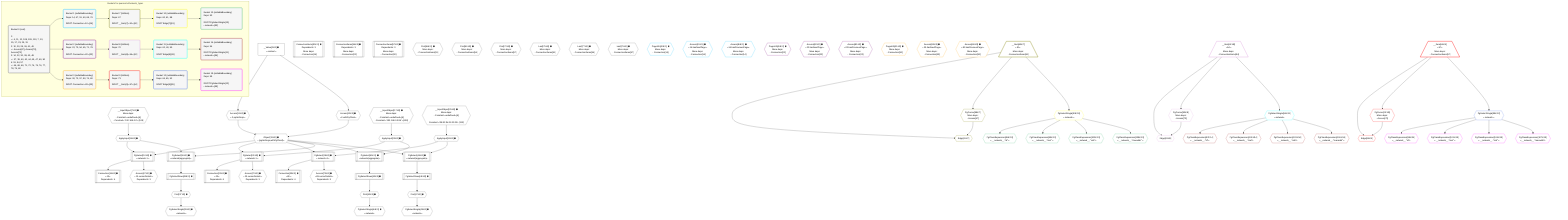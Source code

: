 %%{init: {'themeVariables': { 'fontSize': '12px'}}}%%
graph TD
    classDef path fill:#eee,stroke:#000,color:#000
    classDef plan fill:#fff,stroke-width:1px,color:#000
    classDef itemplan fill:#fff,stroke-width:2px,color:#000
    classDef unbatchedplan fill:#dff,stroke-width:1px,color:#000
    classDef sideeffectplan fill:#fcc,stroke-width:2px,color:#000
    classDef bucket fill:#f6f6f6,color:#000,stroke-width:2px,text-align:left

    subgraph "Buckets for queries/v4/network_types"
    Bucket0("Bucket 0 (root)<br /><br />1: <br />ᐳ: 6, 11, 12, 108, 109, 110, 7, 13, 15, 17, 23, 25, 31<br />2: 10, 20, 28, 36, 41, 46<br />ᐳ: Access[67], Access[70], Access[73]<br />3: 14, 22, 30, 38, 43, 48<br />ᐳ: 37, 39, 40, 42, 44, 45, 47, 49, 50<br />4: 51, 54, 57<br />ᐳ: 66, 68, 69, 71, 72, 74, 75, 76, 77, 78, 79, 80"):::bucket
    Bucket1("Bucket 1 (nullableBoundary)<br />Deps: 14, 67, 51, 40, 68, 76<br /><br />ROOT Connectionᐸ10ᐳ[14]"):::bucket
    Bucket2("Bucket 2 (nullableBoundary)<br />Deps: 22, 70, 54, 45, 71, 78<br /><br />ROOT Connectionᐸ20ᐳ[22]"):::bucket
    Bucket3("Bucket 3 (nullableBoundary)<br />Deps: 30, 73, 57, 50, 74, 80<br /><br />ROOT Connectionᐸ28ᐳ[30]"):::bucket
    Bucket7("Bucket 7 (listItem)<br />Deps: 67<br /><br />ROOT __Item{7}ᐸ51ᐳ[60]"):::bucket
    Bucket8("Bucket 8 (listItem)<br />Deps: 70<br /><br />ROOT __Item{8}ᐸ54ᐳ[62]"):::bucket
    Bucket9("Bucket 9 (listItem)<br />Deps: 73<br /><br />ROOT __Item{9}ᐸ57ᐳ[64]"):::bucket
    Bucket10("Bucket 10 (nullableBoundary)<br />Deps: 60, 61, 88<br /><br />ROOT Edge{7}[61]"):::bucket
    Bucket11("Bucket 11 (nullableBoundary)<br />Deps: 62, 63, 90<br /><br />ROOT Edge{8}[63]"):::bucket
    Bucket12("Bucket 12 (nullableBoundary)<br />Deps: 64, 65, 92<br /><br />ROOT Edge{9}[65]"):::bucket
    Bucket13("Bucket 13 (nullableBoundary)<br />Deps: 93<br /><br />ROOT PgSelectSingle{10}ᐸnetworkᐳ[93]"):::bucket
    Bucket14("Bucket 14 (nullableBoundary)<br />Deps: 94<br /><br />ROOT PgSelectSingle{11}ᐸnetworkᐳ[94]"):::bucket
    Bucket15("Bucket 15 (nullableBoundary)<br />Deps: 95<br /><br />ROOT PgSelectSingle{12}ᐸnetworkᐳ[95]"):::bucket
    end
    Bucket0 --> Bucket1 & Bucket2 & Bucket3
    Bucket1 --> Bucket7
    Bucket2 --> Bucket8
    Bucket3 --> Bucket9
    Bucket7 --> Bucket10
    Bucket8 --> Bucket11
    Bucket9 --> Bucket12
    Bucket10 --> Bucket13
    Bucket11 --> Bucket14
    Bucket12 --> Bucket15

    %% plan dependencies
    __InputObject7{{"__InputObject[7∈0] ➊<br />More deps:<br />- Constantᐸundefinedᐳ[6]<br />- Constantᐸ'192.168.0.0'ᐳ[108]"}}:::plan
    PgSelect10[["PgSelect[10∈0] ➊<br />ᐸnetwork+1ᐳ"]]:::plan
    Object13{{"Object[13∈0] ➊<br />ᐸ{pgSettings,withPgClient}ᐳ"}}:::plan
    ApplyInput15{{"ApplyInput[15∈0] ➊"}}:::plan
    Object13 & ApplyInput15 --> PgSelect10
    Access11{{"Access[11∈0] ➊<br />ᐸ2.pgSettingsᐳ"}}:::plan
    Access12{{"Access[12∈0] ➊<br />ᐸ2.withPgClientᐳ"}}:::plan
    Access11 & Access12 --> Object13
    __InputObject17{{"__InputObject[17∈0] ➊<br />More deps:<br />- Constantᐸundefinedᐳ[6]<br />- Constantᐸ'192.168.0.0/16'ᐳ[109]"}}:::plan
    PgSelect20[["PgSelect[20∈0] ➊<br />ᐸnetwork+1ᐳ"]]:::plan
    ApplyInput23{{"ApplyInput[23∈0] ➊"}}:::plan
    Object13 & ApplyInput23 --> PgSelect20
    __InputObject25{{"__InputObject[25∈0] ➊<br />More deps:<br />- Constantᐸundefinedᐳ[6]<br />- Constantᐸ'08:00:2b:01:02:03'ᐳ[110]"}}:::plan
    PgSelect28[["PgSelect[28∈0] ➊<br />ᐸnetwork+1ᐳ"]]:::plan
    ApplyInput31{{"ApplyInput[31∈0] ➊"}}:::plan
    Object13 & ApplyInput31 --> PgSelect28
    PgSelect36[["PgSelect[36∈0] ➊<br />ᐸnetwork(aggregate)ᐳ"]]:::plan
    Object13 & ApplyInput15 --> PgSelect36
    PgSelect41[["PgSelect[41∈0] ➊<br />ᐸnetwork(aggregate)ᐳ"]]:::plan
    Object13 & ApplyInput23 --> PgSelect41
    PgSelect46[["PgSelect[46∈0] ➊<br />ᐸnetwork(aggregate)ᐳ"]]:::plan
    Object13 & ApplyInput31 --> PgSelect46
    __Value2["__Value[2∈0] ➊<br />ᐸcontextᐳ"]:::plan
    __Value2 --> Access11
    __Value2 --> Access12
    Connection14[["Connection[14∈0] ➊<br />ᐸ10ᐳ<br />Dependents: 4"]]:::plan
    PgSelect10 --> Connection14
    __InputObject7 --> ApplyInput15
    Connection22[["Connection[22∈0] ➊<br />ᐸ20ᐳ<br />Dependents: 4"]]:::plan
    PgSelect20 --> Connection22
    __InputObject17 --> ApplyInput23
    Connection30[["Connection[30∈0] ➊<br />ᐸ28ᐳ<br />Dependents: 4"]]:::plan
    PgSelect28 --> Connection30
    __InputObject25 --> ApplyInput31
    First37{{"First[37∈0] ➊"}}:::plan
    PgSelectRows38[["PgSelectRows[38∈0] ➊"]]:::plan
    PgSelectRows38 --> First37
    PgSelect36 --> PgSelectRows38
    PgSelectSingle39{{"PgSelectSingle[39∈0] ➊<br />ᐸnetworkᐳ"}}:::plan
    First37 --> PgSelectSingle39
    First42{{"First[42∈0] ➊"}}:::plan
    PgSelectRows43[["PgSelectRows[43∈0] ➊"]]:::plan
    PgSelectRows43 --> First42
    PgSelect41 --> PgSelectRows43
    PgSelectSingle44{{"PgSelectSingle[44∈0] ➊<br />ᐸnetworkᐳ"}}:::plan
    First42 --> PgSelectSingle44
    First47{{"First[47∈0] ➊"}}:::plan
    PgSelectRows48[["PgSelectRows[48∈0] ➊"]]:::plan
    PgSelectRows48 --> First47
    PgSelect46 --> PgSelectRows48
    PgSelectSingle49{{"PgSelectSingle[49∈0] ➊<br />ᐸnetworkᐳ"}}:::plan
    First47 --> PgSelectSingle49
    ConnectionItems51[["ConnectionItems[51∈0] ➊<br />Dependents: 3<br />More deps:<br />- Connection[14]"]]:::plan
    ConnectionItems54[["ConnectionItems[54∈0] ➊<br />Dependents: 3<br />More deps:<br />- Connection[22]"]]:::plan
    ConnectionItems57[["ConnectionItems[57∈0] ➊<br />Dependents: 3<br />More deps:<br />- Connection[30]"]]:::plan
    First66{{"First[66∈0] ➊<br />More deps:<br />- ConnectionItems[51]"}}:::plan
    Access67{{"Access[67∈0] ➊<br />ᐸ10.cursorDetailsᐳ<br />Dependents: 3"}}:::plan
    PgSelect10 --> Access67
    First69{{"First[69∈0] ➊<br />More deps:<br />- ConnectionItems[54]"}}:::plan
    Access70{{"Access[70∈0] ➊<br />ᐸ20.cursorDetailsᐳ<br />Dependents: 3"}}:::plan
    PgSelect20 --> Access70
    First72{{"First[72∈0] ➊<br />More deps:<br />- ConnectionItems[57]"}}:::plan
    Access73{{"Access[73∈0] ➊<br />ᐸ28.cursorDetailsᐳ<br />Dependents: 3"}}:::plan
    PgSelect28 --> Access73
    Last75{{"Last[75∈0] ➊<br />More deps:<br />- ConnectionItems[51]"}}:::plan
    Last77{{"Last[77∈0] ➊<br />More deps:<br />- ConnectionItems[54]"}}:::plan
    Last79{{"Last[79∈0] ➊<br />More deps:<br />- ConnectionItems[57]"}}:::plan
    PageInfo33{{"PageInfo[33∈1] ➊<br />More deps:<br />- Connection[14]"}}:::plan
    Access81{{"Access[81∈1] ➊<br />ᐸ14.hasNextPageᐳ<br />More deps:<br />- Connection[14]"}}:::plan
    Access84{{"Access[84∈1] ➊<br />ᐸ14.hasPreviousPageᐳ<br />More deps:<br />- Connection[14]"}}:::plan
    PageInfo34{{"PageInfo[34∈2] ➊<br />More deps:<br />- Connection[22]"}}:::plan
    Access82{{"Access[82∈2] ➊<br />ᐸ22.hasNextPageᐳ<br />More deps:<br />- Connection[22]"}}:::plan
    Access85{{"Access[85∈2] ➊<br />ᐸ22.hasPreviousPageᐳ<br />More deps:<br />- Connection[22]"}}:::plan
    PageInfo35{{"PageInfo[35∈3] ➊<br />More deps:<br />- Connection[30]"}}:::plan
    Access83{{"Access[83∈3] ➊<br />ᐸ30.hasNextPageᐳ<br />More deps:<br />- Connection[30]"}}:::plan
    Access86{{"Access[86∈3] ➊<br />ᐸ30.hasPreviousPageᐳ<br />More deps:<br />- Connection[30]"}}:::plan
    Edge61{{"Edge[61∈7]"}}:::plan
    __Item60[/"__Item[60∈7]<br />ᐸ51ᐳ<br />More deps:<br />- ConnectionItems[51]"\]:::itemplan
    PgCursor88{{"PgCursor[88∈7]<br />More deps:<br />- Access[67]"}}:::plan
    __Item60 & PgCursor88 --> Edge61
    __Item60 --> PgCursor88
    Edge63{{"Edge[63∈8]"}}:::plan
    __Item62[/"__Item[62∈8]<br />ᐸ54ᐳ<br />More deps:<br />- ConnectionItems[54]"\]:::itemplan
    PgCursor90{{"PgCursor[90∈8]<br />More deps:<br />- Access[70]"}}:::plan
    __Item62 & PgCursor90 --> Edge63
    __Item62 --> PgCursor90
    Edge65{{"Edge[65∈9]"}}:::plan
    __Item64[/"__Item[64∈9]<br />ᐸ57ᐳ<br />More deps:<br />- ConnectionItems[57]"\]:::itemplan
    PgCursor92{{"PgCursor[92∈9]<br />More deps:<br />- Access[73]"}}:::plan
    __Item64 & PgCursor92 --> Edge65
    __Item64 --> PgCursor92
    PgSelectSingle93{{"PgSelectSingle[93∈10]<br />ᐸnetworkᐳ"}}:::plan
    __Item60 --> PgSelectSingle93
    PgSelectSingle94{{"PgSelectSingle[94∈11]<br />ᐸnetworkᐳ"}}:::plan
    __Item62 --> PgSelectSingle94
    PgSelectSingle95{{"PgSelectSingle[95∈12]<br />ᐸnetworkᐳ"}}:::plan
    __Item64 --> PgSelectSingle95
    PgClassExpression96{{"PgClassExpression[96∈13]<br />ᐸ__network__.”id”ᐳ"}}:::plan
    PgSelectSingle93 --> PgClassExpression96
    PgClassExpression99{{"PgClassExpression[99∈13]<br />ᐸ__network__.”inet”ᐳ"}}:::plan
    PgSelectSingle93 --> PgClassExpression99
    PgClassExpression102{{"PgClassExpression[102∈13]<br />ᐸ__network__.”cidr”ᐳ"}}:::plan
    PgSelectSingle93 --> PgClassExpression102
    PgClassExpression105{{"PgClassExpression[105∈13]<br />ᐸ__network__.”macaddr”ᐳ"}}:::plan
    PgSelectSingle93 --> PgClassExpression105
    PgClassExpression97{{"PgClassExpression[97∈14]<br />ᐸ__network__.”id”ᐳ"}}:::plan
    PgSelectSingle94 --> PgClassExpression97
    PgClassExpression100{{"PgClassExpression[100∈14]<br />ᐸ__network__.”inet”ᐳ"}}:::plan
    PgSelectSingle94 --> PgClassExpression100
    PgClassExpression103{{"PgClassExpression[103∈14]<br />ᐸ__network__.”cidr”ᐳ"}}:::plan
    PgSelectSingle94 --> PgClassExpression103
    PgClassExpression106{{"PgClassExpression[106∈14]<br />ᐸ__network__.”macaddr”ᐳ"}}:::plan
    PgSelectSingle94 --> PgClassExpression106
    PgClassExpression98{{"PgClassExpression[98∈15]<br />ᐸ__network__.”id”ᐳ"}}:::plan
    PgSelectSingle95 --> PgClassExpression98
    PgClassExpression101{{"PgClassExpression[101∈15]<br />ᐸ__network__.”inet”ᐳ"}}:::plan
    PgSelectSingle95 --> PgClassExpression101
    PgClassExpression104{{"PgClassExpression[104∈15]<br />ᐸ__network__.”cidr”ᐳ"}}:::plan
    PgSelectSingle95 --> PgClassExpression104
    PgClassExpression107{{"PgClassExpression[107∈15]<br />ᐸ__network__.”macaddr”ᐳ"}}:::plan
    PgSelectSingle95 --> PgClassExpression107

    %% define steps
    classDef bucket0 stroke:#696969
    class Bucket0,__Value2,__InputObject7,PgSelect10,Access11,Access12,Object13,Connection14,ApplyInput15,__InputObject17,PgSelect20,Connection22,ApplyInput23,__InputObject25,PgSelect28,Connection30,ApplyInput31,PgSelect36,First37,PgSelectRows38,PgSelectSingle39,PgSelect41,First42,PgSelectRows43,PgSelectSingle44,PgSelect46,First47,PgSelectRows48,PgSelectSingle49,ConnectionItems51,ConnectionItems54,ConnectionItems57,First66,Access67,First69,Access70,First72,Access73,Last75,Last77,Last79 bucket0
    classDef bucket1 stroke:#00bfff
    class Bucket1,PageInfo33,Access81,Access84 bucket1
    classDef bucket2 stroke:#7f007f
    class Bucket2,PageInfo34,Access82,Access85 bucket2
    classDef bucket3 stroke:#ffa500
    class Bucket3,PageInfo35,Access83,Access86 bucket3
    classDef bucket7 stroke:#808000
    class Bucket7,__Item60,Edge61,PgCursor88 bucket7
    classDef bucket8 stroke:#dda0dd
    class Bucket8,__Item62,Edge63,PgCursor90 bucket8
    classDef bucket9 stroke:#ff0000
    class Bucket9,__Item64,Edge65,PgCursor92 bucket9
    classDef bucket10 stroke:#ffff00
    class Bucket10,PgSelectSingle93 bucket10
    classDef bucket11 stroke:#00ffff
    class Bucket11,PgSelectSingle94 bucket11
    classDef bucket12 stroke:#4169e1
    class Bucket12,PgSelectSingle95 bucket12
    classDef bucket13 stroke:#3cb371
    class Bucket13,PgClassExpression96,PgClassExpression99,PgClassExpression102,PgClassExpression105 bucket13
    classDef bucket14 stroke:#a52a2a
    class Bucket14,PgClassExpression97,PgClassExpression100,PgClassExpression103,PgClassExpression106 bucket14
    classDef bucket15 stroke:#ff00ff
    class Bucket15,PgClassExpression98,PgClassExpression101,PgClassExpression104,PgClassExpression107 bucket15